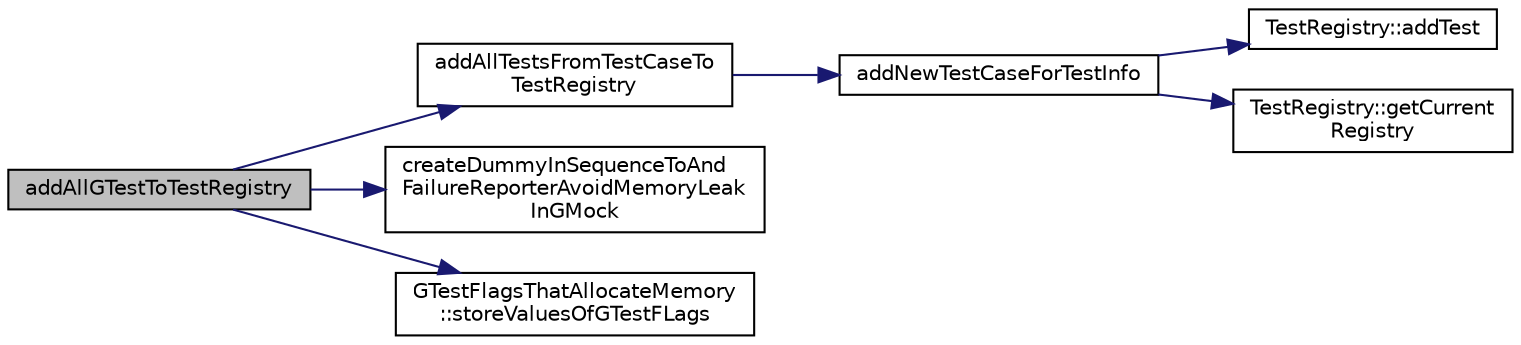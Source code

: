 digraph "addAllGTestToTestRegistry"
{
 // LATEX_PDF_SIZE
  edge [fontname="Helvetica",fontsize="10",labelfontname="Helvetica",labelfontsize="10"];
  node [fontname="Helvetica",fontsize="10",shape=record];
  rankdir="LR";
  Node1 [label="addAllGTestToTestRegistry",height=0.2,width=0.4,color="black", fillcolor="grey75", style="filled", fontcolor="black",tooltip=" "];
  Node1 -> Node2 [color="midnightblue",fontsize="10",style="solid",fontname="Helvetica"];
  Node2 [label="addAllTestsFromTestCaseTo\lTestRegistry",height=0.2,width=0.4,color="black", fillcolor="white", style="filled",URL="$class_g_test_convertor.html#a802fe3256fea081bee7e5d03c4b6343c",tooltip=" "];
  Node2 -> Node3 [color="midnightblue",fontsize="10",style="solid",fontname="Helvetica"];
  Node3 [label="addNewTestCaseForTestInfo",height=0.2,width=0.4,color="black", fillcolor="white", style="filled",URL="$class_g_test_convertor.html#a5907d646cd90f9acf3037f7774e5b45f",tooltip=" "];
  Node3 -> Node4 [color="midnightblue",fontsize="10",style="solid",fontname="Helvetica"];
  Node4 [label="TestRegistry::addTest",height=0.2,width=0.4,color="black", fillcolor="white", style="filled",URL="$class_test_registry.html#a80ee02f86c17d7c7e4d9bd2791457228",tooltip=" "];
  Node3 -> Node5 [color="midnightblue",fontsize="10",style="solid",fontname="Helvetica"];
  Node5 [label="TestRegistry::getCurrent\lRegistry",height=0.2,width=0.4,color="black", fillcolor="white", style="filled",URL="$class_test_registry.html#a46ed5db8de3e738478bffaeb8d0a80f6",tooltip=" "];
  Node1 -> Node6 [color="midnightblue",fontsize="10",style="solid",fontname="Helvetica"];
  Node6 [label="createDummyInSequenceToAnd\lFailureReporterAvoidMemoryLeak\lInGMock",height=0.2,width=0.4,color="black", fillcolor="white", style="filled",URL="$class_g_test_convertor.html#aefacb5d39f829970a9288a5d3d6afb55",tooltip=" "];
  Node1 -> Node7 [color="midnightblue",fontsize="10",style="solid",fontname="Helvetica"];
  Node7 [label="GTestFlagsThatAllocateMemory\l::storeValuesOfGTestFLags",height=0.2,width=0.4,color="black", fillcolor="white", style="filled",URL="$class_g_test_flags_that_allocate_memory.html#abeb18e623ac60095ec42f4d94d43cc8a",tooltip=" "];
}
